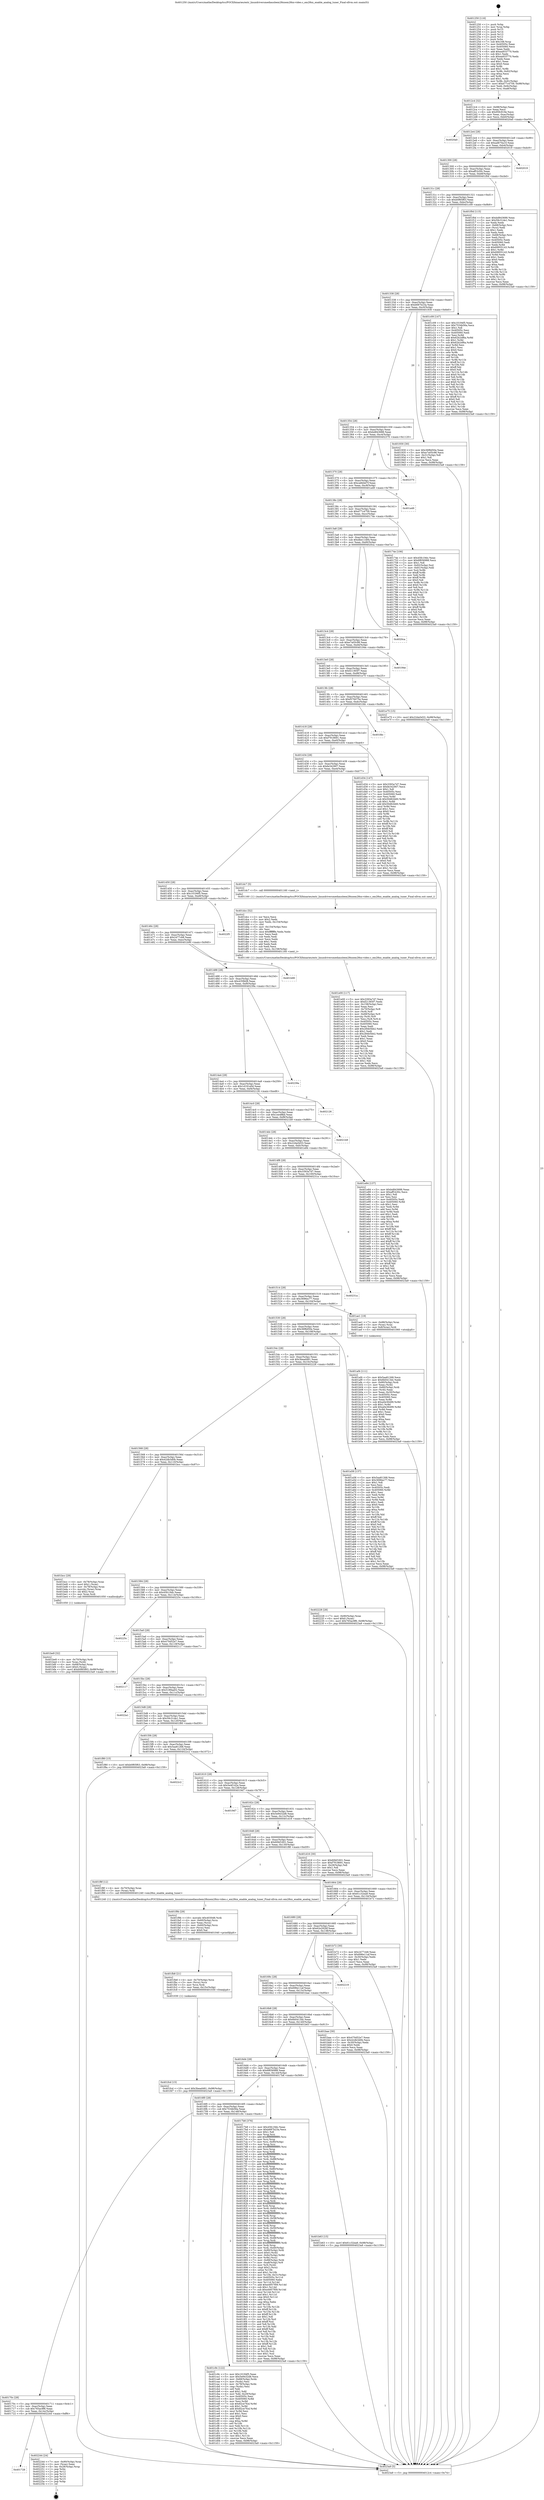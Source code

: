 digraph "0x401250" {
  label = "0x401250 (/mnt/c/Users/mathe/Desktop/tcc/POCII/binaries/extr_linuxdriversmediausbem28xxem28xx-video.c_em28xx_enable_analog_tuner_Final-ollvm.out::main(0))"
  labelloc = "t"
  node[shape=record]

  Entry [label="",width=0.3,height=0.3,shape=circle,fillcolor=black,style=filled]
  "0x4012c4" [label="{
     0x4012c4 [32]\l
     | [instrs]\l
     &nbsp;&nbsp;0x4012c4 \<+6\>: mov -0x98(%rbp),%eax\l
     &nbsp;&nbsp;0x4012ca \<+2\>: mov %eax,%ecx\l
     &nbsp;&nbsp;0x4012cc \<+6\>: sub $0x95fc919e,%ecx\l
     &nbsp;&nbsp;0x4012d2 \<+6\>: mov %eax,-0xac(%rbp)\l
     &nbsp;&nbsp;0x4012d8 \<+6\>: mov %ecx,-0xb0(%rbp)\l
     &nbsp;&nbsp;0x4012de \<+6\>: je 00000000004020a0 \<main+0xe50\>\l
  }"]
  "0x4020a0" [label="{
     0x4020a0\l
  }", style=dashed]
  "0x4012e4" [label="{
     0x4012e4 [28]\l
     | [instrs]\l
     &nbsp;&nbsp;0x4012e4 \<+5\>: jmp 00000000004012e9 \<main+0x99\>\l
     &nbsp;&nbsp;0x4012e9 \<+6\>: mov -0xac(%rbp),%eax\l
     &nbsp;&nbsp;0x4012ef \<+5\>: sub $0xad670a10,%eax\l
     &nbsp;&nbsp;0x4012f4 \<+6\>: mov %eax,-0xb4(%rbp)\l
     &nbsp;&nbsp;0x4012fa \<+6\>: je 0000000000402019 \<main+0xdc9\>\l
  }"]
  Exit [label="",width=0.3,height=0.3,shape=circle,fillcolor=black,style=filled,peripheries=2]
  "0x402019" [label="{
     0x402019\l
  }", style=dashed]
  "0x401300" [label="{
     0x401300 [28]\l
     | [instrs]\l
     &nbsp;&nbsp;0x401300 \<+5\>: jmp 0000000000401305 \<main+0xb5\>\l
     &nbsp;&nbsp;0x401305 \<+6\>: mov -0xac(%rbp),%eax\l
     &nbsp;&nbsp;0x40130b \<+5\>: sub $0xaff1b30c,%eax\l
     &nbsp;&nbsp;0x401310 \<+6\>: mov %eax,-0xb8(%rbp)\l
     &nbsp;&nbsp;0x401316 \<+6\>: je 0000000000401f0d \<main+0xcbd\>\l
  }"]
  "0x401728" [label="{
     0x401728\l
  }", style=dashed]
  "0x401f0d" [label="{
     0x401f0d [115]\l
     | [instrs]\l
     &nbsp;&nbsp;0x401f0d \<+5\>: mov $0xbd843688,%eax\l
     &nbsp;&nbsp;0x401f12 \<+5\>: mov $0x59c31de1,%ecx\l
     &nbsp;&nbsp;0x401f17 \<+2\>: xor %edx,%edx\l
     &nbsp;&nbsp;0x401f19 \<+4\>: mov -0x68(%rbp),%rsi\l
     &nbsp;&nbsp;0x401f1d \<+2\>: mov (%rsi),%edi\l
     &nbsp;&nbsp;0x401f1f \<+3\>: sub $0x1,%edx\l
     &nbsp;&nbsp;0x401f22 \<+2\>: sub %edx,%edi\l
     &nbsp;&nbsp;0x401f24 \<+4\>: mov -0x68(%rbp),%rsi\l
     &nbsp;&nbsp;0x401f28 \<+2\>: mov %edi,(%rsi)\l
     &nbsp;&nbsp;0x401f2a \<+7\>: mov 0x40505c,%edx\l
     &nbsp;&nbsp;0x401f31 \<+7\>: mov 0x405060,%edi\l
     &nbsp;&nbsp;0x401f38 \<+3\>: mov %edx,%r8d\l
     &nbsp;&nbsp;0x401f3b \<+7\>: sub $0x69955143,%r8d\l
     &nbsp;&nbsp;0x401f42 \<+4\>: sub $0x1,%r8d\l
     &nbsp;&nbsp;0x401f46 \<+7\>: add $0x69955143,%r8d\l
     &nbsp;&nbsp;0x401f4d \<+4\>: imul %r8d,%edx\l
     &nbsp;&nbsp;0x401f51 \<+3\>: and $0x1,%edx\l
     &nbsp;&nbsp;0x401f54 \<+3\>: cmp $0x0,%edx\l
     &nbsp;&nbsp;0x401f57 \<+4\>: sete %r9b\l
     &nbsp;&nbsp;0x401f5b \<+3\>: cmp $0xa,%edi\l
     &nbsp;&nbsp;0x401f5e \<+4\>: setl %r10b\l
     &nbsp;&nbsp;0x401f62 \<+3\>: mov %r9b,%r11b\l
     &nbsp;&nbsp;0x401f65 \<+3\>: and %r10b,%r11b\l
     &nbsp;&nbsp;0x401f68 \<+3\>: xor %r10b,%r9b\l
     &nbsp;&nbsp;0x401f6b \<+3\>: or %r9b,%r11b\l
     &nbsp;&nbsp;0x401f6e \<+4\>: test $0x1,%r11b\l
     &nbsp;&nbsp;0x401f72 \<+3\>: cmovne %ecx,%eax\l
     &nbsp;&nbsp;0x401f75 \<+6\>: mov %eax,-0x98(%rbp)\l
     &nbsp;&nbsp;0x401f7b \<+5\>: jmp 00000000004023a9 \<main+0x1159\>\l
  }"]
  "0x40131c" [label="{
     0x40131c [28]\l
     | [instrs]\l
     &nbsp;&nbsp;0x40131c \<+5\>: jmp 0000000000401321 \<main+0xd1\>\l
     &nbsp;&nbsp;0x401321 \<+6\>: mov -0xac(%rbp),%eax\l
     &nbsp;&nbsp;0x401327 \<+5\>: sub $0xb0f65f63,%eax\l
     &nbsp;&nbsp;0x40132c \<+6\>: mov %eax,-0xbc(%rbp)\l
     &nbsp;&nbsp;0x401332 \<+6\>: je 0000000000401c09 \<main+0x9b9\>\l
  }"]
  "0x402244" [label="{
     0x402244 [24]\l
     | [instrs]\l
     &nbsp;&nbsp;0x402244 \<+7\>: mov -0x90(%rbp),%rax\l
     &nbsp;&nbsp;0x40224b \<+2\>: mov (%rax),%eax\l
     &nbsp;&nbsp;0x40224d \<+4\>: lea -0x28(%rbp),%rsp\l
     &nbsp;&nbsp;0x402251 \<+1\>: pop %rbx\l
     &nbsp;&nbsp;0x402252 \<+2\>: pop %r12\l
     &nbsp;&nbsp;0x402254 \<+2\>: pop %r13\l
     &nbsp;&nbsp;0x402256 \<+2\>: pop %r14\l
     &nbsp;&nbsp;0x402258 \<+2\>: pop %r15\l
     &nbsp;&nbsp;0x40225a \<+1\>: pop %rbp\l
     &nbsp;&nbsp;0x40225b \<+1\>: ret\l
  }"]
  "0x401c09" [label="{
     0x401c09 [147]\l
     | [instrs]\l
     &nbsp;&nbsp;0x401c09 \<+5\>: mov $0x10194f5,%eax\l
     &nbsp;&nbsp;0x401c0e \<+5\>: mov $0x7534b56a,%ecx\l
     &nbsp;&nbsp;0x401c13 \<+2\>: mov $0x1,%dl\l
     &nbsp;&nbsp;0x401c15 \<+7\>: mov 0x40505c,%esi\l
     &nbsp;&nbsp;0x401c1c \<+7\>: mov 0x405060,%edi\l
     &nbsp;&nbsp;0x401c23 \<+3\>: mov %esi,%r8d\l
     &nbsp;&nbsp;0x401c26 \<+7\>: add $0x62b2df6a,%r8d\l
     &nbsp;&nbsp;0x401c2d \<+4\>: sub $0x1,%r8d\l
     &nbsp;&nbsp;0x401c31 \<+7\>: sub $0x62b2df6a,%r8d\l
     &nbsp;&nbsp;0x401c38 \<+4\>: imul %r8d,%esi\l
     &nbsp;&nbsp;0x401c3c \<+3\>: and $0x1,%esi\l
     &nbsp;&nbsp;0x401c3f \<+3\>: cmp $0x0,%esi\l
     &nbsp;&nbsp;0x401c42 \<+4\>: sete %r9b\l
     &nbsp;&nbsp;0x401c46 \<+3\>: cmp $0xa,%edi\l
     &nbsp;&nbsp;0x401c49 \<+4\>: setl %r10b\l
     &nbsp;&nbsp;0x401c4d \<+3\>: mov %r9b,%r11b\l
     &nbsp;&nbsp;0x401c50 \<+4\>: xor $0xff,%r11b\l
     &nbsp;&nbsp;0x401c54 \<+3\>: mov %r10b,%bl\l
     &nbsp;&nbsp;0x401c57 \<+3\>: xor $0xff,%bl\l
     &nbsp;&nbsp;0x401c5a \<+3\>: xor $0x0,%dl\l
     &nbsp;&nbsp;0x401c5d \<+3\>: mov %r11b,%r14b\l
     &nbsp;&nbsp;0x401c60 \<+4\>: and $0x0,%r14b\l
     &nbsp;&nbsp;0x401c64 \<+3\>: and %dl,%r9b\l
     &nbsp;&nbsp;0x401c67 \<+3\>: mov %bl,%r15b\l
     &nbsp;&nbsp;0x401c6a \<+4\>: and $0x0,%r15b\l
     &nbsp;&nbsp;0x401c6e \<+3\>: and %dl,%r10b\l
     &nbsp;&nbsp;0x401c71 \<+3\>: or %r9b,%r14b\l
     &nbsp;&nbsp;0x401c74 \<+3\>: or %r10b,%r15b\l
     &nbsp;&nbsp;0x401c77 \<+3\>: xor %r15b,%r14b\l
     &nbsp;&nbsp;0x401c7a \<+3\>: or %bl,%r11b\l
     &nbsp;&nbsp;0x401c7d \<+4\>: xor $0xff,%r11b\l
     &nbsp;&nbsp;0x401c81 \<+3\>: or $0x0,%dl\l
     &nbsp;&nbsp;0x401c84 \<+3\>: and %dl,%r11b\l
     &nbsp;&nbsp;0x401c87 \<+3\>: or %r11b,%r14b\l
     &nbsp;&nbsp;0x401c8a \<+4\>: test $0x1,%r14b\l
     &nbsp;&nbsp;0x401c8e \<+3\>: cmovne %ecx,%eax\l
     &nbsp;&nbsp;0x401c91 \<+6\>: mov %eax,-0x98(%rbp)\l
     &nbsp;&nbsp;0x401c97 \<+5\>: jmp 00000000004023a9 \<main+0x1159\>\l
  }"]
  "0x401338" [label="{
     0x401338 [28]\l
     | [instrs]\l
     &nbsp;&nbsp;0x401338 \<+5\>: jmp 000000000040133d \<main+0xed\>\l
     &nbsp;&nbsp;0x40133d \<+6\>: mov -0xac(%rbp),%eax\l
     &nbsp;&nbsp;0x401343 \<+5\>: sub $0xb687b23a,%eax\l
     &nbsp;&nbsp;0x401348 \<+6\>: mov %eax,-0xc0(%rbp)\l
     &nbsp;&nbsp;0x40134e \<+6\>: je 0000000000401930 \<main+0x6e0\>\l
  }"]
  "0x401fcd" [label="{
     0x401fcd [15]\l
     | [instrs]\l
     &nbsp;&nbsp;0x401fcd \<+10\>: movl $0x3bead481,-0x98(%rbp)\l
     &nbsp;&nbsp;0x401fd7 \<+5\>: jmp 00000000004023a9 \<main+0x1159\>\l
  }"]
  "0x401930" [label="{
     0x401930 [30]\l
     | [instrs]\l
     &nbsp;&nbsp;0x401930 \<+5\>: mov $0x36f8d50e,%eax\l
     &nbsp;&nbsp;0x401935 \<+5\>: mov $0xe7a05c98,%ecx\l
     &nbsp;&nbsp;0x40193a \<+3\>: mov -0x31(%rbp),%dl\l
     &nbsp;&nbsp;0x40193d \<+3\>: test $0x1,%dl\l
     &nbsp;&nbsp;0x401940 \<+3\>: cmovne %ecx,%eax\l
     &nbsp;&nbsp;0x401943 \<+6\>: mov %eax,-0x98(%rbp)\l
     &nbsp;&nbsp;0x401949 \<+5\>: jmp 00000000004023a9 \<main+0x1159\>\l
  }"]
  "0x401354" [label="{
     0x401354 [28]\l
     | [instrs]\l
     &nbsp;&nbsp;0x401354 \<+5\>: jmp 0000000000401359 \<main+0x109\>\l
     &nbsp;&nbsp;0x401359 \<+6\>: mov -0xac(%rbp),%eax\l
     &nbsp;&nbsp;0x40135f \<+5\>: sub $0xbd843688,%eax\l
     &nbsp;&nbsp;0x401364 \<+6\>: mov %eax,-0xc4(%rbp)\l
     &nbsp;&nbsp;0x40136a \<+6\>: je 0000000000402370 \<main+0x1120\>\l
  }"]
  "0x401fb8" [label="{
     0x401fb8 [21]\l
     | [instrs]\l
     &nbsp;&nbsp;0x401fb8 \<+4\>: mov -0x70(%rbp),%rcx\l
     &nbsp;&nbsp;0x401fbc \<+3\>: mov (%rcx),%rcx\l
     &nbsp;&nbsp;0x401fbf \<+3\>: mov %rcx,%rdi\l
     &nbsp;&nbsp;0x401fc2 \<+6\>: mov %eax,-0x15c(%rbp)\l
     &nbsp;&nbsp;0x401fc8 \<+5\>: call 0000000000401030 \<free@plt\>\l
     | [calls]\l
     &nbsp;&nbsp;0x401030 \{1\} (unknown)\l
  }"]
  "0x402370" [label="{
     0x402370\l
  }", style=dashed]
  "0x401370" [label="{
     0x401370 [28]\l
     | [instrs]\l
     &nbsp;&nbsp;0x401370 \<+5\>: jmp 0000000000401375 \<main+0x125\>\l
     &nbsp;&nbsp;0x401375 \<+6\>: mov -0xac(%rbp),%eax\l
     &nbsp;&nbsp;0x40137b \<+5\>: sub $0xca8d4d7f,%eax\l
     &nbsp;&nbsp;0x401380 \<+6\>: mov %eax,-0xc8(%rbp)\l
     &nbsp;&nbsp;0x401386 \<+6\>: je 0000000000401a49 \<main+0x7f9\>\l
  }"]
  "0x401f9b" [label="{
     0x401f9b [29]\l
     | [instrs]\l
     &nbsp;&nbsp;0x401f9b \<+10\>: movabs $0x4030d6,%rdi\l
     &nbsp;&nbsp;0x401fa5 \<+4\>: mov -0x60(%rbp),%rcx\l
     &nbsp;&nbsp;0x401fa9 \<+2\>: mov %eax,(%rcx)\l
     &nbsp;&nbsp;0x401fab \<+4\>: mov -0x60(%rbp),%rcx\l
     &nbsp;&nbsp;0x401faf \<+2\>: mov (%rcx),%esi\l
     &nbsp;&nbsp;0x401fb1 \<+2\>: mov $0x0,%al\l
     &nbsp;&nbsp;0x401fb3 \<+5\>: call 0000000000401040 \<printf@plt\>\l
     | [calls]\l
     &nbsp;&nbsp;0x401040 \{1\} (unknown)\l
  }"]
  "0x401a49" [label="{
     0x401a49\l
  }", style=dashed]
  "0x40138c" [label="{
     0x40138c [28]\l
     | [instrs]\l
     &nbsp;&nbsp;0x40138c \<+5\>: jmp 0000000000401391 \<main+0x141\>\l
     &nbsp;&nbsp;0x401391 \<+6\>: mov -0xac(%rbp),%eax\l
     &nbsp;&nbsp;0x401397 \<+5\>: sub $0xd77c4759,%eax\l
     &nbsp;&nbsp;0x40139c \<+6\>: mov %eax,-0xcc(%rbp)\l
     &nbsp;&nbsp;0x4013a2 \<+6\>: je 000000000040174e \<main+0x4fe\>\l
  }"]
  "0x401e00" [label="{
     0x401e00 [117]\l
     | [instrs]\l
     &nbsp;&nbsp;0x401e00 \<+5\>: mov $0x3393a7d7,%ecx\l
     &nbsp;&nbsp;0x401e05 \<+5\>: mov $0xf21365f7,%edx\l
     &nbsp;&nbsp;0x401e0a \<+6\>: mov -0x158(%rbp),%esi\l
     &nbsp;&nbsp;0x401e10 \<+3\>: imul %eax,%esi\l
     &nbsp;&nbsp;0x401e13 \<+4\>: mov -0x70(%rbp),%r8\l
     &nbsp;&nbsp;0x401e17 \<+3\>: mov (%r8),%r8\l
     &nbsp;&nbsp;0x401e1a \<+4\>: mov -0x68(%rbp),%r9\l
     &nbsp;&nbsp;0x401e1e \<+3\>: movslq (%r9),%r9\l
     &nbsp;&nbsp;0x401e21 \<+4\>: mov %esi,(%r8,%r9,4)\l
     &nbsp;&nbsp;0x401e25 \<+7\>: mov 0x40505c,%eax\l
     &nbsp;&nbsp;0x401e2c \<+7\>: mov 0x405060,%esi\l
     &nbsp;&nbsp;0x401e33 \<+2\>: mov %eax,%edi\l
     &nbsp;&nbsp;0x401e35 \<+6\>: add $0x284b5bb2,%edi\l
     &nbsp;&nbsp;0x401e3b \<+3\>: sub $0x1,%edi\l
     &nbsp;&nbsp;0x401e3e \<+6\>: sub $0x284b5bb2,%edi\l
     &nbsp;&nbsp;0x401e44 \<+3\>: imul %edi,%eax\l
     &nbsp;&nbsp;0x401e47 \<+3\>: and $0x1,%eax\l
     &nbsp;&nbsp;0x401e4a \<+3\>: cmp $0x0,%eax\l
     &nbsp;&nbsp;0x401e4d \<+4\>: sete %r10b\l
     &nbsp;&nbsp;0x401e51 \<+3\>: cmp $0xa,%esi\l
     &nbsp;&nbsp;0x401e54 \<+4\>: setl %r11b\l
     &nbsp;&nbsp;0x401e58 \<+3\>: mov %r10b,%bl\l
     &nbsp;&nbsp;0x401e5b \<+3\>: and %r11b,%bl\l
     &nbsp;&nbsp;0x401e5e \<+3\>: xor %r11b,%r10b\l
     &nbsp;&nbsp;0x401e61 \<+3\>: or %r10b,%bl\l
     &nbsp;&nbsp;0x401e64 \<+3\>: test $0x1,%bl\l
     &nbsp;&nbsp;0x401e67 \<+3\>: cmovne %edx,%ecx\l
     &nbsp;&nbsp;0x401e6a \<+6\>: mov %ecx,-0x98(%rbp)\l
     &nbsp;&nbsp;0x401e70 \<+5\>: jmp 00000000004023a9 \<main+0x1159\>\l
  }"]
  "0x40174e" [label="{
     0x40174e [106]\l
     | [instrs]\l
     &nbsp;&nbsp;0x40174e \<+5\>: mov $0x45fc19dc,%eax\l
     &nbsp;&nbsp;0x401753 \<+5\>: mov $0x6f656988,%ecx\l
     &nbsp;&nbsp;0x401758 \<+2\>: mov $0x1,%dl\l
     &nbsp;&nbsp;0x40175a \<+7\>: mov -0x92(%rbp),%sil\l
     &nbsp;&nbsp;0x401761 \<+7\>: mov -0x91(%rbp),%dil\l
     &nbsp;&nbsp;0x401768 \<+3\>: mov %sil,%r8b\l
     &nbsp;&nbsp;0x40176b \<+4\>: xor $0xff,%r8b\l
     &nbsp;&nbsp;0x40176f \<+3\>: mov %dil,%r9b\l
     &nbsp;&nbsp;0x401772 \<+4\>: xor $0xff,%r9b\l
     &nbsp;&nbsp;0x401776 \<+3\>: xor $0x0,%dl\l
     &nbsp;&nbsp;0x401779 \<+3\>: mov %r8b,%r10b\l
     &nbsp;&nbsp;0x40177c \<+4\>: and $0x0,%r10b\l
     &nbsp;&nbsp;0x401780 \<+3\>: and %dl,%sil\l
     &nbsp;&nbsp;0x401783 \<+3\>: mov %r9b,%r11b\l
     &nbsp;&nbsp;0x401786 \<+4\>: and $0x0,%r11b\l
     &nbsp;&nbsp;0x40178a \<+3\>: and %dl,%dil\l
     &nbsp;&nbsp;0x40178d \<+3\>: or %sil,%r10b\l
     &nbsp;&nbsp;0x401790 \<+3\>: or %dil,%r11b\l
     &nbsp;&nbsp;0x401793 \<+3\>: xor %r11b,%r10b\l
     &nbsp;&nbsp;0x401796 \<+3\>: or %r9b,%r8b\l
     &nbsp;&nbsp;0x401799 \<+4\>: xor $0xff,%r8b\l
     &nbsp;&nbsp;0x40179d \<+3\>: or $0x0,%dl\l
     &nbsp;&nbsp;0x4017a0 \<+3\>: and %dl,%r8b\l
     &nbsp;&nbsp;0x4017a3 \<+3\>: or %r8b,%r10b\l
     &nbsp;&nbsp;0x4017a6 \<+4\>: test $0x1,%r10b\l
     &nbsp;&nbsp;0x4017aa \<+3\>: cmovne %ecx,%eax\l
     &nbsp;&nbsp;0x4017ad \<+6\>: mov %eax,-0x98(%rbp)\l
     &nbsp;&nbsp;0x4017b3 \<+5\>: jmp 00000000004023a9 \<main+0x1159\>\l
  }"]
  "0x4013a8" [label="{
     0x4013a8 [28]\l
     | [instrs]\l
     &nbsp;&nbsp;0x4013a8 \<+5\>: jmp 00000000004013ad \<main+0x15d\>\l
     &nbsp;&nbsp;0x4013ad \<+6\>: mov -0xac(%rbp),%eax\l
     &nbsp;&nbsp;0x4013b3 \<+5\>: sub $0xdbe11494,%eax\l
     &nbsp;&nbsp;0x4013b8 \<+6\>: mov %eax,-0xd0(%rbp)\l
     &nbsp;&nbsp;0x4013be \<+6\>: je 00000000004020ca \<main+0xe7a\>\l
  }"]
  "0x4023a9" [label="{
     0x4023a9 [5]\l
     | [instrs]\l
     &nbsp;&nbsp;0x4023a9 \<+5\>: jmp 00000000004012c4 \<main+0x74\>\l
  }"]
  "0x401250" [label="{
     0x401250 [116]\l
     | [instrs]\l
     &nbsp;&nbsp;0x401250 \<+1\>: push %rbp\l
     &nbsp;&nbsp;0x401251 \<+3\>: mov %rsp,%rbp\l
     &nbsp;&nbsp;0x401254 \<+2\>: push %r15\l
     &nbsp;&nbsp;0x401256 \<+2\>: push %r14\l
     &nbsp;&nbsp;0x401258 \<+2\>: push %r13\l
     &nbsp;&nbsp;0x40125a \<+2\>: push %r12\l
     &nbsp;&nbsp;0x40125c \<+1\>: push %rbx\l
     &nbsp;&nbsp;0x40125d \<+7\>: sub $0x168,%rsp\l
     &nbsp;&nbsp;0x401264 \<+7\>: mov 0x40505c,%eax\l
     &nbsp;&nbsp;0x40126b \<+7\>: mov 0x405060,%ecx\l
     &nbsp;&nbsp;0x401272 \<+2\>: mov %eax,%edx\l
     &nbsp;&nbsp;0x401274 \<+6\>: add $0xea933770,%edx\l
     &nbsp;&nbsp;0x40127a \<+3\>: sub $0x1,%edx\l
     &nbsp;&nbsp;0x40127d \<+6\>: sub $0xea933770,%edx\l
     &nbsp;&nbsp;0x401283 \<+3\>: imul %edx,%eax\l
     &nbsp;&nbsp;0x401286 \<+3\>: and $0x1,%eax\l
     &nbsp;&nbsp;0x401289 \<+3\>: cmp $0x0,%eax\l
     &nbsp;&nbsp;0x40128c \<+4\>: sete %r8b\l
     &nbsp;&nbsp;0x401290 \<+4\>: and $0x1,%r8b\l
     &nbsp;&nbsp;0x401294 \<+7\>: mov %r8b,-0x92(%rbp)\l
     &nbsp;&nbsp;0x40129b \<+3\>: cmp $0xa,%ecx\l
     &nbsp;&nbsp;0x40129e \<+4\>: setl %r8b\l
     &nbsp;&nbsp;0x4012a2 \<+4\>: and $0x1,%r8b\l
     &nbsp;&nbsp;0x4012a6 \<+7\>: mov %r8b,-0x91(%rbp)\l
     &nbsp;&nbsp;0x4012ad \<+10\>: movl $0xd77c4759,-0x98(%rbp)\l
     &nbsp;&nbsp;0x4012b7 \<+6\>: mov %edi,-0x9c(%rbp)\l
     &nbsp;&nbsp;0x4012bd \<+7\>: mov %rsi,-0xa8(%rbp)\l
  }"]
  "0x401dcc" [label="{
     0x401dcc [52]\l
     | [instrs]\l
     &nbsp;&nbsp;0x401dcc \<+2\>: xor %ecx,%ecx\l
     &nbsp;&nbsp;0x401dce \<+5\>: mov $0x2,%edx\l
     &nbsp;&nbsp;0x401dd3 \<+6\>: mov %edx,-0x154(%rbp)\l
     &nbsp;&nbsp;0x401dd9 \<+1\>: cltd\l
     &nbsp;&nbsp;0x401dda \<+6\>: mov -0x154(%rbp),%esi\l
     &nbsp;&nbsp;0x401de0 \<+2\>: idiv %esi\l
     &nbsp;&nbsp;0x401de2 \<+6\>: imul $0xfffffffe,%edx,%edx\l
     &nbsp;&nbsp;0x401de8 \<+2\>: mov %ecx,%edi\l
     &nbsp;&nbsp;0x401dea \<+2\>: sub %edx,%edi\l
     &nbsp;&nbsp;0x401dec \<+2\>: mov %ecx,%edx\l
     &nbsp;&nbsp;0x401dee \<+3\>: sub $0x1,%edx\l
     &nbsp;&nbsp;0x401df1 \<+2\>: add %edx,%edi\l
     &nbsp;&nbsp;0x401df3 \<+2\>: sub %edi,%ecx\l
     &nbsp;&nbsp;0x401df5 \<+6\>: mov %ecx,-0x158(%rbp)\l
     &nbsp;&nbsp;0x401dfb \<+5\>: call 0000000000401160 \<next_i\>\l
     | [calls]\l
     &nbsp;&nbsp;0x401160 \{1\} (/mnt/c/Users/mathe/Desktop/tcc/POCII/binaries/extr_linuxdriversmediausbem28xxem28xx-video.c_em28xx_enable_analog_tuner_Final-ollvm.out::next_i)\l
  }"]
  "0x4020ca" [label="{
     0x4020ca\l
  }", style=dashed]
  "0x4013c4" [label="{
     0x4013c4 [28]\l
     | [instrs]\l
     &nbsp;&nbsp;0x4013c4 \<+5\>: jmp 00000000004013c9 \<main+0x179\>\l
     &nbsp;&nbsp;0x4013c9 \<+6\>: mov -0xac(%rbp),%eax\l
     &nbsp;&nbsp;0x4013cf \<+5\>: sub $0xe7a05c98,%eax\l
     &nbsp;&nbsp;0x4013d4 \<+6\>: mov %eax,-0xd4(%rbp)\l
     &nbsp;&nbsp;0x4013da \<+6\>: je 000000000040194e \<main+0x6fe\>\l
  }"]
  "0x40170c" [label="{
     0x40170c [28]\l
     | [instrs]\l
     &nbsp;&nbsp;0x40170c \<+5\>: jmp 0000000000401711 \<main+0x4c1\>\l
     &nbsp;&nbsp;0x401711 \<+6\>: mov -0xac(%rbp),%eax\l
     &nbsp;&nbsp;0x401717 \<+5\>: sub $0x765ac9f6,%eax\l
     &nbsp;&nbsp;0x40171c \<+6\>: mov %eax,-0x14c(%rbp)\l
     &nbsp;&nbsp;0x401722 \<+6\>: je 0000000000402244 \<main+0xff4\>\l
  }"]
  "0x40194e" [label="{
     0x40194e\l
  }", style=dashed]
  "0x4013e0" [label="{
     0x4013e0 [28]\l
     | [instrs]\l
     &nbsp;&nbsp;0x4013e0 \<+5\>: jmp 00000000004013e5 \<main+0x195\>\l
     &nbsp;&nbsp;0x4013e5 \<+6\>: mov -0xac(%rbp),%eax\l
     &nbsp;&nbsp;0x4013eb \<+5\>: sub $0xf21365f7,%eax\l
     &nbsp;&nbsp;0x4013f0 \<+6\>: mov %eax,-0xd8(%rbp)\l
     &nbsp;&nbsp;0x4013f6 \<+6\>: je 0000000000401e75 \<main+0xc25\>\l
  }"]
  "0x401c9c" [label="{
     0x401c9c [122]\l
     | [instrs]\l
     &nbsp;&nbsp;0x401c9c \<+5\>: mov $0x10194f5,%eax\l
     &nbsp;&nbsp;0x401ca1 \<+5\>: mov $0x5e9432d8,%ecx\l
     &nbsp;&nbsp;0x401ca6 \<+4\>: mov -0x68(%rbp),%rdx\l
     &nbsp;&nbsp;0x401caa \<+2\>: mov (%rdx),%esi\l
     &nbsp;&nbsp;0x401cac \<+4\>: mov -0x78(%rbp),%rdx\l
     &nbsp;&nbsp;0x401cb0 \<+2\>: cmp (%rdx),%esi\l
     &nbsp;&nbsp;0x401cb2 \<+4\>: setl %dil\l
     &nbsp;&nbsp;0x401cb6 \<+4\>: and $0x1,%dil\l
     &nbsp;&nbsp;0x401cba \<+4\>: mov %dil,-0x29(%rbp)\l
     &nbsp;&nbsp;0x401cbe \<+7\>: mov 0x40505c,%esi\l
     &nbsp;&nbsp;0x401cc5 \<+8\>: mov 0x405060,%r8d\l
     &nbsp;&nbsp;0x401ccd \<+3\>: mov %esi,%r9d\l
     &nbsp;&nbsp;0x401cd0 \<+7\>: sub $0x82ce7fcd,%r9d\l
     &nbsp;&nbsp;0x401cd7 \<+4\>: sub $0x1,%r9d\l
     &nbsp;&nbsp;0x401cdb \<+7\>: add $0x82ce7fcd,%r9d\l
     &nbsp;&nbsp;0x401ce2 \<+4\>: imul %r9d,%esi\l
     &nbsp;&nbsp;0x401ce6 \<+3\>: and $0x1,%esi\l
     &nbsp;&nbsp;0x401ce9 \<+3\>: cmp $0x0,%esi\l
     &nbsp;&nbsp;0x401cec \<+4\>: sete %dil\l
     &nbsp;&nbsp;0x401cf0 \<+4\>: cmp $0xa,%r8d\l
     &nbsp;&nbsp;0x401cf4 \<+4\>: setl %r10b\l
     &nbsp;&nbsp;0x401cf8 \<+3\>: mov %dil,%r11b\l
     &nbsp;&nbsp;0x401cfb \<+3\>: and %r10b,%r11b\l
     &nbsp;&nbsp;0x401cfe \<+3\>: xor %r10b,%dil\l
     &nbsp;&nbsp;0x401d01 \<+3\>: or %dil,%r11b\l
     &nbsp;&nbsp;0x401d04 \<+4\>: test $0x1,%r11b\l
     &nbsp;&nbsp;0x401d08 \<+3\>: cmovne %ecx,%eax\l
     &nbsp;&nbsp;0x401d0b \<+6\>: mov %eax,-0x98(%rbp)\l
     &nbsp;&nbsp;0x401d11 \<+5\>: jmp 00000000004023a9 \<main+0x1159\>\l
  }"]
  "0x401e75" [label="{
     0x401e75 [15]\l
     | [instrs]\l
     &nbsp;&nbsp;0x401e75 \<+10\>: movl $0x22da5d33,-0x98(%rbp)\l
     &nbsp;&nbsp;0x401e7f \<+5\>: jmp 00000000004023a9 \<main+0x1159\>\l
  }"]
  "0x4013fc" [label="{
     0x4013fc [28]\l
     | [instrs]\l
     &nbsp;&nbsp;0x4013fc \<+5\>: jmp 0000000000401401 \<main+0x1b1\>\l
     &nbsp;&nbsp;0x401401 \<+6\>: mov -0xac(%rbp),%eax\l
     &nbsp;&nbsp;0x401407 \<+5\>: sub $0xf576075e,%eax\l
     &nbsp;&nbsp;0x40140c \<+6\>: mov %eax,-0xdc(%rbp)\l
     &nbsp;&nbsp;0x401412 \<+6\>: je 0000000000401fdc \<main+0xd8c\>\l
  }"]
  "0x401be9" [label="{
     0x401be9 [32]\l
     | [instrs]\l
     &nbsp;&nbsp;0x401be9 \<+4\>: mov -0x70(%rbp),%rdi\l
     &nbsp;&nbsp;0x401bed \<+3\>: mov %rax,(%rdi)\l
     &nbsp;&nbsp;0x401bf0 \<+4\>: mov -0x68(%rbp),%rax\l
     &nbsp;&nbsp;0x401bf4 \<+6\>: movl $0x0,(%rax)\l
     &nbsp;&nbsp;0x401bfa \<+10\>: movl $0xb0f65f63,-0x98(%rbp)\l
     &nbsp;&nbsp;0x401c04 \<+5\>: jmp 00000000004023a9 \<main+0x1159\>\l
  }"]
  "0x401fdc" [label="{
     0x401fdc\l
  }", style=dashed]
  "0x401418" [label="{
     0x401418 [28]\l
     | [instrs]\l
     &nbsp;&nbsp;0x401418 \<+5\>: jmp 000000000040141d \<main+0x1cd\>\l
     &nbsp;&nbsp;0x40141d \<+6\>: mov -0xac(%rbp),%eax\l
     &nbsp;&nbsp;0x401423 \<+5\>: sub $0xf7918691,%eax\l
     &nbsp;&nbsp;0x401428 \<+6\>: mov %eax,-0xe0(%rbp)\l
     &nbsp;&nbsp;0x40142e \<+6\>: je 0000000000401d34 \<main+0xae4\>\l
  }"]
  "0x401af4" [label="{
     0x401af4 [111]\l
     | [instrs]\l
     &nbsp;&nbsp;0x401af4 \<+5\>: mov $0x5aa81268,%ecx\l
     &nbsp;&nbsp;0x401af9 \<+5\>: mov $0x6b0413dc,%edx\l
     &nbsp;&nbsp;0x401afe \<+4\>: mov -0x80(%rbp),%rdi\l
     &nbsp;&nbsp;0x401b02 \<+2\>: mov %eax,(%rdi)\l
     &nbsp;&nbsp;0x401b04 \<+4\>: mov -0x80(%rbp),%rdi\l
     &nbsp;&nbsp;0x401b08 \<+2\>: mov (%rdi),%eax\l
     &nbsp;&nbsp;0x401b0a \<+3\>: mov %eax,-0x30(%rbp)\l
     &nbsp;&nbsp;0x401b0d \<+7\>: mov 0x40505c,%eax\l
     &nbsp;&nbsp;0x401b14 \<+7\>: mov 0x405060,%esi\l
     &nbsp;&nbsp;0x401b1b \<+3\>: mov %eax,%r8d\l
     &nbsp;&nbsp;0x401b1e \<+7\>: sub $0xa0e36499,%r8d\l
     &nbsp;&nbsp;0x401b25 \<+4\>: sub $0x1,%r8d\l
     &nbsp;&nbsp;0x401b29 \<+7\>: add $0xa0e36499,%r8d\l
     &nbsp;&nbsp;0x401b30 \<+4\>: imul %r8d,%eax\l
     &nbsp;&nbsp;0x401b34 \<+3\>: and $0x1,%eax\l
     &nbsp;&nbsp;0x401b37 \<+3\>: cmp $0x0,%eax\l
     &nbsp;&nbsp;0x401b3a \<+4\>: sete %r9b\l
     &nbsp;&nbsp;0x401b3e \<+3\>: cmp $0xa,%esi\l
     &nbsp;&nbsp;0x401b41 \<+4\>: setl %r10b\l
     &nbsp;&nbsp;0x401b45 \<+3\>: mov %r9b,%r11b\l
     &nbsp;&nbsp;0x401b48 \<+3\>: and %r10b,%r11b\l
     &nbsp;&nbsp;0x401b4b \<+3\>: xor %r10b,%r9b\l
     &nbsp;&nbsp;0x401b4e \<+3\>: or %r9b,%r11b\l
     &nbsp;&nbsp;0x401b51 \<+4\>: test $0x1,%r11b\l
     &nbsp;&nbsp;0x401b55 \<+3\>: cmovne %edx,%ecx\l
     &nbsp;&nbsp;0x401b58 \<+6\>: mov %ecx,-0x98(%rbp)\l
     &nbsp;&nbsp;0x401b5e \<+5\>: jmp 00000000004023a9 \<main+0x1159\>\l
  }"]
  "0x401d34" [label="{
     0x401d34 [147]\l
     | [instrs]\l
     &nbsp;&nbsp;0x401d34 \<+5\>: mov $0x3393a7d7,%eax\l
     &nbsp;&nbsp;0x401d39 \<+5\>: mov $0xfe342907,%ecx\l
     &nbsp;&nbsp;0x401d3e \<+2\>: mov $0x1,%dl\l
     &nbsp;&nbsp;0x401d40 \<+7\>: mov 0x40505c,%esi\l
     &nbsp;&nbsp;0x401d47 \<+7\>: mov 0x405060,%edi\l
     &nbsp;&nbsp;0x401d4e \<+3\>: mov %esi,%r8d\l
     &nbsp;&nbsp;0x401d51 \<+7\>: sub $0x50d62b60,%r8d\l
     &nbsp;&nbsp;0x401d58 \<+4\>: sub $0x1,%r8d\l
     &nbsp;&nbsp;0x401d5c \<+7\>: add $0x50d62b60,%r8d\l
     &nbsp;&nbsp;0x401d63 \<+4\>: imul %r8d,%esi\l
     &nbsp;&nbsp;0x401d67 \<+3\>: and $0x1,%esi\l
     &nbsp;&nbsp;0x401d6a \<+3\>: cmp $0x0,%esi\l
     &nbsp;&nbsp;0x401d6d \<+4\>: sete %r9b\l
     &nbsp;&nbsp;0x401d71 \<+3\>: cmp $0xa,%edi\l
     &nbsp;&nbsp;0x401d74 \<+4\>: setl %r10b\l
     &nbsp;&nbsp;0x401d78 \<+3\>: mov %r9b,%r11b\l
     &nbsp;&nbsp;0x401d7b \<+4\>: xor $0xff,%r11b\l
     &nbsp;&nbsp;0x401d7f \<+3\>: mov %r10b,%bl\l
     &nbsp;&nbsp;0x401d82 \<+3\>: xor $0xff,%bl\l
     &nbsp;&nbsp;0x401d85 \<+3\>: xor $0x0,%dl\l
     &nbsp;&nbsp;0x401d88 \<+3\>: mov %r11b,%r14b\l
     &nbsp;&nbsp;0x401d8b \<+4\>: and $0x0,%r14b\l
     &nbsp;&nbsp;0x401d8f \<+3\>: and %dl,%r9b\l
     &nbsp;&nbsp;0x401d92 \<+3\>: mov %bl,%r15b\l
     &nbsp;&nbsp;0x401d95 \<+4\>: and $0x0,%r15b\l
     &nbsp;&nbsp;0x401d99 \<+3\>: and %dl,%r10b\l
     &nbsp;&nbsp;0x401d9c \<+3\>: or %r9b,%r14b\l
     &nbsp;&nbsp;0x401d9f \<+3\>: or %r10b,%r15b\l
     &nbsp;&nbsp;0x401da2 \<+3\>: xor %r15b,%r14b\l
     &nbsp;&nbsp;0x401da5 \<+3\>: or %bl,%r11b\l
     &nbsp;&nbsp;0x401da8 \<+4\>: xor $0xff,%r11b\l
     &nbsp;&nbsp;0x401dac \<+3\>: or $0x0,%dl\l
     &nbsp;&nbsp;0x401daf \<+3\>: and %dl,%r11b\l
     &nbsp;&nbsp;0x401db2 \<+3\>: or %r11b,%r14b\l
     &nbsp;&nbsp;0x401db5 \<+4\>: test $0x1,%r14b\l
     &nbsp;&nbsp;0x401db9 \<+3\>: cmovne %ecx,%eax\l
     &nbsp;&nbsp;0x401dbc \<+6\>: mov %eax,-0x98(%rbp)\l
     &nbsp;&nbsp;0x401dc2 \<+5\>: jmp 00000000004023a9 \<main+0x1159\>\l
  }"]
  "0x401434" [label="{
     0x401434 [28]\l
     | [instrs]\l
     &nbsp;&nbsp;0x401434 \<+5\>: jmp 0000000000401439 \<main+0x1e9\>\l
     &nbsp;&nbsp;0x401439 \<+6\>: mov -0xac(%rbp),%eax\l
     &nbsp;&nbsp;0x40143f \<+5\>: sub $0xfe342907,%eax\l
     &nbsp;&nbsp;0x401444 \<+6\>: mov %eax,-0xe4(%rbp)\l
     &nbsp;&nbsp;0x40144a \<+6\>: je 0000000000401dc7 \<main+0xb77\>\l
  }"]
  "0x4016f0" [label="{
     0x4016f0 [28]\l
     | [instrs]\l
     &nbsp;&nbsp;0x4016f0 \<+5\>: jmp 00000000004016f5 \<main+0x4a5\>\l
     &nbsp;&nbsp;0x4016f5 \<+6\>: mov -0xac(%rbp),%eax\l
     &nbsp;&nbsp;0x4016fb \<+5\>: sub $0x7534b56a,%eax\l
     &nbsp;&nbsp;0x401700 \<+6\>: mov %eax,-0x148(%rbp)\l
     &nbsp;&nbsp;0x401706 \<+6\>: je 0000000000401c9c \<main+0xa4c\>\l
  }"]
  "0x401dc7" [label="{
     0x401dc7 [5]\l
     | [instrs]\l
     &nbsp;&nbsp;0x401dc7 \<+5\>: call 0000000000401160 \<next_i\>\l
     | [calls]\l
     &nbsp;&nbsp;0x401160 \{1\} (/mnt/c/Users/mathe/Desktop/tcc/POCII/binaries/extr_linuxdriversmediausbem28xxem28xx-video.c_em28xx_enable_analog_tuner_Final-ollvm.out::next_i)\l
  }"]
  "0x401450" [label="{
     0x401450 [28]\l
     | [instrs]\l
     &nbsp;&nbsp;0x401450 \<+5\>: jmp 0000000000401455 \<main+0x205\>\l
     &nbsp;&nbsp;0x401455 \<+6\>: mov -0xac(%rbp),%eax\l
     &nbsp;&nbsp;0x40145b \<+5\>: sub $0x10194f5,%eax\l
     &nbsp;&nbsp;0x401460 \<+6\>: mov %eax,-0xe8(%rbp)\l
     &nbsp;&nbsp;0x401466 \<+6\>: je 00000000004022f5 \<main+0x10a5\>\l
  }"]
  "0x4017b8" [label="{
     0x4017b8 [376]\l
     | [instrs]\l
     &nbsp;&nbsp;0x4017b8 \<+5\>: mov $0x45fc19dc,%eax\l
     &nbsp;&nbsp;0x4017bd \<+5\>: mov $0xb687b23a,%ecx\l
     &nbsp;&nbsp;0x4017c2 \<+2\>: mov $0x1,%dl\l
     &nbsp;&nbsp;0x4017c4 \<+3\>: mov %rsp,%rsi\l
     &nbsp;&nbsp;0x4017c7 \<+4\>: add $0xfffffffffffffff0,%rsi\l
     &nbsp;&nbsp;0x4017cb \<+3\>: mov %rsi,%rsp\l
     &nbsp;&nbsp;0x4017ce \<+7\>: mov %rsi,-0x90(%rbp)\l
     &nbsp;&nbsp;0x4017d5 \<+3\>: mov %rsp,%rsi\l
     &nbsp;&nbsp;0x4017d8 \<+4\>: add $0xfffffffffffffff0,%rsi\l
     &nbsp;&nbsp;0x4017dc \<+3\>: mov %rsi,%rsp\l
     &nbsp;&nbsp;0x4017df \<+3\>: mov %rsp,%rdi\l
     &nbsp;&nbsp;0x4017e2 \<+4\>: add $0xfffffffffffffff0,%rdi\l
     &nbsp;&nbsp;0x4017e6 \<+3\>: mov %rdi,%rsp\l
     &nbsp;&nbsp;0x4017e9 \<+7\>: mov %rdi,-0x88(%rbp)\l
     &nbsp;&nbsp;0x4017f0 \<+3\>: mov %rsp,%rdi\l
     &nbsp;&nbsp;0x4017f3 \<+4\>: add $0xfffffffffffffff0,%rdi\l
     &nbsp;&nbsp;0x4017f7 \<+3\>: mov %rdi,%rsp\l
     &nbsp;&nbsp;0x4017fa \<+4\>: mov %rdi,-0x80(%rbp)\l
     &nbsp;&nbsp;0x4017fe \<+3\>: mov %rsp,%rdi\l
     &nbsp;&nbsp;0x401801 \<+4\>: add $0xfffffffffffffff0,%rdi\l
     &nbsp;&nbsp;0x401805 \<+3\>: mov %rdi,%rsp\l
     &nbsp;&nbsp;0x401808 \<+4\>: mov %rdi,-0x78(%rbp)\l
     &nbsp;&nbsp;0x40180c \<+3\>: mov %rsp,%rdi\l
     &nbsp;&nbsp;0x40180f \<+4\>: add $0xfffffffffffffff0,%rdi\l
     &nbsp;&nbsp;0x401813 \<+3\>: mov %rdi,%rsp\l
     &nbsp;&nbsp;0x401816 \<+4\>: mov %rdi,-0x70(%rbp)\l
     &nbsp;&nbsp;0x40181a \<+3\>: mov %rsp,%rdi\l
     &nbsp;&nbsp;0x40181d \<+4\>: add $0xfffffffffffffff0,%rdi\l
     &nbsp;&nbsp;0x401821 \<+3\>: mov %rdi,%rsp\l
     &nbsp;&nbsp;0x401824 \<+4\>: mov %rdi,-0x68(%rbp)\l
     &nbsp;&nbsp;0x401828 \<+3\>: mov %rsp,%rdi\l
     &nbsp;&nbsp;0x40182b \<+4\>: add $0xfffffffffffffff0,%rdi\l
     &nbsp;&nbsp;0x40182f \<+3\>: mov %rdi,%rsp\l
     &nbsp;&nbsp;0x401832 \<+4\>: mov %rdi,-0x60(%rbp)\l
     &nbsp;&nbsp;0x401836 \<+3\>: mov %rsp,%rdi\l
     &nbsp;&nbsp;0x401839 \<+4\>: add $0xfffffffffffffff0,%rdi\l
     &nbsp;&nbsp;0x40183d \<+3\>: mov %rdi,%rsp\l
     &nbsp;&nbsp;0x401840 \<+4\>: mov %rdi,-0x58(%rbp)\l
     &nbsp;&nbsp;0x401844 \<+3\>: mov %rsp,%rdi\l
     &nbsp;&nbsp;0x401847 \<+4\>: add $0xfffffffffffffff0,%rdi\l
     &nbsp;&nbsp;0x40184b \<+3\>: mov %rdi,%rsp\l
     &nbsp;&nbsp;0x40184e \<+4\>: mov %rdi,-0x50(%rbp)\l
     &nbsp;&nbsp;0x401852 \<+3\>: mov %rsp,%rdi\l
     &nbsp;&nbsp;0x401855 \<+4\>: add $0xfffffffffffffff0,%rdi\l
     &nbsp;&nbsp;0x401859 \<+3\>: mov %rdi,%rsp\l
     &nbsp;&nbsp;0x40185c \<+4\>: mov %rdi,-0x48(%rbp)\l
     &nbsp;&nbsp;0x401860 \<+3\>: mov %rsp,%rdi\l
     &nbsp;&nbsp;0x401863 \<+4\>: add $0xfffffffffffffff0,%rdi\l
     &nbsp;&nbsp;0x401867 \<+3\>: mov %rdi,%rsp\l
     &nbsp;&nbsp;0x40186a \<+4\>: mov %rdi,-0x40(%rbp)\l
     &nbsp;&nbsp;0x40186e \<+7\>: mov -0x90(%rbp),%rdi\l
     &nbsp;&nbsp;0x401875 \<+6\>: movl $0x0,(%rdi)\l
     &nbsp;&nbsp;0x40187b \<+7\>: mov -0x9c(%rbp),%r8d\l
     &nbsp;&nbsp;0x401882 \<+3\>: mov %r8d,(%rsi)\l
     &nbsp;&nbsp;0x401885 \<+7\>: mov -0x88(%rbp),%rdi\l
     &nbsp;&nbsp;0x40188c \<+7\>: mov -0xa8(%rbp),%r9\l
     &nbsp;&nbsp;0x401893 \<+3\>: mov %r9,(%rdi)\l
     &nbsp;&nbsp;0x401896 \<+3\>: cmpl $0x2,(%rsi)\l
     &nbsp;&nbsp;0x401899 \<+4\>: setne %r10b\l
     &nbsp;&nbsp;0x40189d \<+4\>: and $0x1,%r10b\l
     &nbsp;&nbsp;0x4018a1 \<+4\>: mov %r10b,-0x31(%rbp)\l
     &nbsp;&nbsp;0x4018a5 \<+8\>: mov 0x40505c,%r11d\l
     &nbsp;&nbsp;0x4018ad \<+7\>: mov 0x405060,%ebx\l
     &nbsp;&nbsp;0x4018b4 \<+3\>: mov %r11d,%r14d\l
     &nbsp;&nbsp;0x4018b7 \<+7\>: add $0xe4957f09,%r14d\l
     &nbsp;&nbsp;0x4018be \<+4\>: sub $0x1,%r14d\l
     &nbsp;&nbsp;0x4018c2 \<+7\>: sub $0xe4957f09,%r14d\l
     &nbsp;&nbsp;0x4018c9 \<+4\>: imul %r14d,%r11d\l
     &nbsp;&nbsp;0x4018cd \<+4\>: and $0x1,%r11d\l
     &nbsp;&nbsp;0x4018d1 \<+4\>: cmp $0x0,%r11d\l
     &nbsp;&nbsp;0x4018d5 \<+4\>: sete %r10b\l
     &nbsp;&nbsp;0x4018d9 \<+3\>: cmp $0xa,%ebx\l
     &nbsp;&nbsp;0x4018dc \<+4\>: setl %r15b\l
     &nbsp;&nbsp;0x4018e0 \<+3\>: mov %r10b,%r12b\l
     &nbsp;&nbsp;0x4018e3 \<+4\>: xor $0xff,%r12b\l
     &nbsp;&nbsp;0x4018e7 \<+3\>: mov %r15b,%r13b\l
     &nbsp;&nbsp;0x4018ea \<+4\>: xor $0xff,%r13b\l
     &nbsp;&nbsp;0x4018ee \<+3\>: xor $0x1,%dl\l
     &nbsp;&nbsp;0x4018f1 \<+3\>: mov %r12b,%sil\l
     &nbsp;&nbsp;0x4018f4 \<+4\>: and $0xff,%sil\l
     &nbsp;&nbsp;0x4018f8 \<+3\>: and %dl,%r10b\l
     &nbsp;&nbsp;0x4018fb \<+3\>: mov %r13b,%dil\l
     &nbsp;&nbsp;0x4018fe \<+4\>: and $0xff,%dil\l
     &nbsp;&nbsp;0x401902 \<+3\>: and %dl,%r15b\l
     &nbsp;&nbsp;0x401905 \<+3\>: or %r10b,%sil\l
     &nbsp;&nbsp;0x401908 \<+3\>: or %r15b,%dil\l
     &nbsp;&nbsp;0x40190b \<+3\>: xor %dil,%sil\l
     &nbsp;&nbsp;0x40190e \<+3\>: or %r13b,%r12b\l
     &nbsp;&nbsp;0x401911 \<+4\>: xor $0xff,%r12b\l
     &nbsp;&nbsp;0x401915 \<+3\>: or $0x1,%dl\l
     &nbsp;&nbsp;0x401918 \<+3\>: and %dl,%r12b\l
     &nbsp;&nbsp;0x40191b \<+3\>: or %r12b,%sil\l
     &nbsp;&nbsp;0x40191e \<+4\>: test $0x1,%sil\l
     &nbsp;&nbsp;0x401922 \<+3\>: cmovne %ecx,%eax\l
     &nbsp;&nbsp;0x401925 \<+6\>: mov %eax,-0x98(%rbp)\l
     &nbsp;&nbsp;0x40192b \<+5\>: jmp 00000000004023a9 \<main+0x1159\>\l
  }"]
  "0x4022f5" [label="{
     0x4022f5\l
  }", style=dashed]
  "0x40146c" [label="{
     0x40146c [28]\l
     | [instrs]\l
     &nbsp;&nbsp;0x40146c \<+5\>: jmp 0000000000401471 \<main+0x221\>\l
     &nbsp;&nbsp;0x401471 \<+6\>: mov -0xac(%rbp),%eax\l
     &nbsp;&nbsp;0x401477 \<+5\>: sub $0x2477cb8,%eax\l
     &nbsp;&nbsp;0x40147c \<+6\>: mov %eax,-0xec(%rbp)\l
     &nbsp;&nbsp;0x401482 \<+6\>: je 0000000000401b90 \<main+0x940\>\l
  }"]
  "0x4016d4" [label="{
     0x4016d4 [28]\l
     | [instrs]\l
     &nbsp;&nbsp;0x4016d4 \<+5\>: jmp 00000000004016d9 \<main+0x489\>\l
     &nbsp;&nbsp;0x4016d9 \<+6\>: mov -0xac(%rbp),%eax\l
     &nbsp;&nbsp;0x4016df \<+5\>: sub $0x6f656988,%eax\l
     &nbsp;&nbsp;0x4016e4 \<+6\>: mov %eax,-0x144(%rbp)\l
     &nbsp;&nbsp;0x4016ea \<+6\>: je 00000000004017b8 \<main+0x568\>\l
  }"]
  "0x401b90" [label="{
     0x401b90\l
  }", style=dashed]
  "0x401488" [label="{
     0x401488 [28]\l
     | [instrs]\l
     &nbsp;&nbsp;0x401488 \<+5\>: jmp 000000000040148d \<main+0x23d\>\l
     &nbsp;&nbsp;0x40148d \<+6\>: mov -0xac(%rbp),%eax\l
     &nbsp;&nbsp;0x401493 \<+5\>: sub $0x435fb08,%eax\l
     &nbsp;&nbsp;0x401498 \<+6\>: mov %eax,-0xf0(%rbp)\l
     &nbsp;&nbsp;0x40149e \<+6\>: je 000000000040239a \<main+0x114a\>\l
  }"]
  "0x401b63" [label="{
     0x401b63 [15]\l
     | [instrs]\l
     &nbsp;&nbsp;0x401b63 \<+10\>: movl $0x61c32ea9,-0x98(%rbp)\l
     &nbsp;&nbsp;0x401b6d \<+5\>: jmp 00000000004023a9 \<main+0x1159\>\l
  }"]
  "0x40239a" [label="{
     0x40239a\l
  }", style=dashed]
  "0x4014a4" [label="{
     0x4014a4 [28]\l
     | [instrs]\l
     &nbsp;&nbsp;0x4014a4 \<+5\>: jmp 00000000004014a9 \<main+0x259\>\l
     &nbsp;&nbsp;0x4014a9 \<+6\>: mov -0xac(%rbp),%eax\l
     &nbsp;&nbsp;0x4014af \<+5\>: sub $0x1d191e0d,%eax\l
     &nbsp;&nbsp;0x4014b4 \<+6\>: mov %eax,-0xf4(%rbp)\l
     &nbsp;&nbsp;0x4014ba \<+6\>: je 0000000000402126 \<main+0xed6\>\l
  }"]
  "0x4016b8" [label="{
     0x4016b8 [28]\l
     | [instrs]\l
     &nbsp;&nbsp;0x4016b8 \<+5\>: jmp 00000000004016bd \<main+0x46d\>\l
     &nbsp;&nbsp;0x4016bd \<+6\>: mov -0xac(%rbp),%eax\l
     &nbsp;&nbsp;0x4016c3 \<+5\>: sub $0x6b0413dc,%eax\l
     &nbsp;&nbsp;0x4016c8 \<+6\>: mov %eax,-0x140(%rbp)\l
     &nbsp;&nbsp;0x4016ce \<+6\>: je 0000000000401b63 \<main+0x913\>\l
  }"]
  "0x402126" [label="{
     0x402126\l
  }", style=dashed]
  "0x4014c0" [label="{
     0x4014c0 [28]\l
     | [instrs]\l
     &nbsp;&nbsp;0x4014c0 \<+5\>: jmp 00000000004014c5 \<main+0x275\>\l
     &nbsp;&nbsp;0x4014c5 \<+6\>: mov -0xac(%rbp),%eax\l
     &nbsp;&nbsp;0x4014cb \<+5\>: sub $0x1ee4ffeb,%eax\l
     &nbsp;&nbsp;0x4014d0 \<+6\>: mov %eax,-0xf8(%rbp)\l
     &nbsp;&nbsp;0x4014d6 \<+6\>: je 00000000004021b9 \<main+0xf69\>\l
  }"]
  "0x401bae" [label="{
     0x401bae [30]\l
     | [instrs]\l
     &nbsp;&nbsp;0x401bae \<+5\>: mov $0x470d52e7,%eax\l
     &nbsp;&nbsp;0x401bb3 \<+5\>: mov $0x42db3d0b,%ecx\l
     &nbsp;&nbsp;0x401bb8 \<+3\>: mov -0x30(%rbp),%edx\l
     &nbsp;&nbsp;0x401bbb \<+3\>: cmp $0x0,%edx\l
     &nbsp;&nbsp;0x401bbe \<+3\>: cmove %ecx,%eax\l
     &nbsp;&nbsp;0x401bc1 \<+6\>: mov %eax,-0x98(%rbp)\l
     &nbsp;&nbsp;0x401bc7 \<+5\>: jmp 00000000004023a9 \<main+0x1159\>\l
  }"]
  "0x4021b9" [label="{
     0x4021b9\l
  }", style=dashed]
  "0x4014dc" [label="{
     0x4014dc [28]\l
     | [instrs]\l
     &nbsp;&nbsp;0x4014dc \<+5\>: jmp 00000000004014e1 \<main+0x291\>\l
     &nbsp;&nbsp;0x4014e1 \<+6\>: mov -0xac(%rbp),%eax\l
     &nbsp;&nbsp;0x4014e7 \<+5\>: sub $0x22da5d33,%eax\l
     &nbsp;&nbsp;0x4014ec \<+6\>: mov %eax,-0xfc(%rbp)\l
     &nbsp;&nbsp;0x4014f2 \<+6\>: je 0000000000401e84 \<main+0xc34\>\l
  }"]
  "0x40169c" [label="{
     0x40169c [28]\l
     | [instrs]\l
     &nbsp;&nbsp;0x40169c \<+5\>: jmp 00000000004016a1 \<main+0x451\>\l
     &nbsp;&nbsp;0x4016a1 \<+6\>: mov -0xac(%rbp),%eax\l
     &nbsp;&nbsp;0x4016a7 \<+5\>: sub $0x696e11af,%eax\l
     &nbsp;&nbsp;0x4016ac \<+6\>: mov %eax,-0x13c(%rbp)\l
     &nbsp;&nbsp;0x4016b2 \<+6\>: je 0000000000401bae \<main+0x95e\>\l
  }"]
  "0x401e84" [label="{
     0x401e84 [137]\l
     | [instrs]\l
     &nbsp;&nbsp;0x401e84 \<+5\>: mov $0xbd843688,%eax\l
     &nbsp;&nbsp;0x401e89 \<+5\>: mov $0xaff1b30c,%ecx\l
     &nbsp;&nbsp;0x401e8e \<+2\>: mov $0x1,%dl\l
     &nbsp;&nbsp;0x401e90 \<+2\>: xor %esi,%esi\l
     &nbsp;&nbsp;0x401e92 \<+7\>: mov 0x40505c,%edi\l
     &nbsp;&nbsp;0x401e99 \<+8\>: mov 0x405060,%r8d\l
     &nbsp;&nbsp;0x401ea1 \<+3\>: sub $0x1,%esi\l
     &nbsp;&nbsp;0x401ea4 \<+3\>: mov %edi,%r9d\l
     &nbsp;&nbsp;0x401ea7 \<+3\>: add %esi,%r9d\l
     &nbsp;&nbsp;0x401eaa \<+4\>: imul %r9d,%edi\l
     &nbsp;&nbsp;0x401eae \<+3\>: and $0x1,%edi\l
     &nbsp;&nbsp;0x401eb1 \<+3\>: cmp $0x0,%edi\l
     &nbsp;&nbsp;0x401eb4 \<+4\>: sete %r10b\l
     &nbsp;&nbsp;0x401eb8 \<+4\>: cmp $0xa,%r8d\l
     &nbsp;&nbsp;0x401ebc \<+4\>: setl %r11b\l
     &nbsp;&nbsp;0x401ec0 \<+3\>: mov %r10b,%bl\l
     &nbsp;&nbsp;0x401ec3 \<+3\>: xor $0xff,%bl\l
     &nbsp;&nbsp;0x401ec6 \<+3\>: mov %r11b,%r14b\l
     &nbsp;&nbsp;0x401ec9 \<+4\>: xor $0xff,%r14b\l
     &nbsp;&nbsp;0x401ecd \<+3\>: xor $0x1,%dl\l
     &nbsp;&nbsp;0x401ed0 \<+3\>: mov %bl,%r15b\l
     &nbsp;&nbsp;0x401ed3 \<+4\>: and $0xff,%r15b\l
     &nbsp;&nbsp;0x401ed7 \<+3\>: and %dl,%r10b\l
     &nbsp;&nbsp;0x401eda \<+3\>: mov %r14b,%r12b\l
     &nbsp;&nbsp;0x401edd \<+4\>: and $0xff,%r12b\l
     &nbsp;&nbsp;0x401ee1 \<+3\>: and %dl,%r11b\l
     &nbsp;&nbsp;0x401ee4 \<+3\>: or %r10b,%r15b\l
     &nbsp;&nbsp;0x401ee7 \<+3\>: or %r11b,%r12b\l
     &nbsp;&nbsp;0x401eea \<+3\>: xor %r12b,%r15b\l
     &nbsp;&nbsp;0x401eed \<+3\>: or %r14b,%bl\l
     &nbsp;&nbsp;0x401ef0 \<+3\>: xor $0xff,%bl\l
     &nbsp;&nbsp;0x401ef3 \<+3\>: or $0x1,%dl\l
     &nbsp;&nbsp;0x401ef6 \<+2\>: and %dl,%bl\l
     &nbsp;&nbsp;0x401ef8 \<+3\>: or %bl,%r15b\l
     &nbsp;&nbsp;0x401efb \<+4\>: test $0x1,%r15b\l
     &nbsp;&nbsp;0x401eff \<+3\>: cmovne %ecx,%eax\l
     &nbsp;&nbsp;0x401f02 \<+6\>: mov %eax,-0x98(%rbp)\l
     &nbsp;&nbsp;0x401f08 \<+5\>: jmp 00000000004023a9 \<main+0x1159\>\l
  }"]
  "0x4014f8" [label="{
     0x4014f8 [28]\l
     | [instrs]\l
     &nbsp;&nbsp;0x4014f8 \<+5\>: jmp 00000000004014fd \<main+0x2ad\>\l
     &nbsp;&nbsp;0x4014fd \<+6\>: mov -0xac(%rbp),%eax\l
     &nbsp;&nbsp;0x401503 \<+5\>: sub $0x3393a7d7,%eax\l
     &nbsp;&nbsp;0x401508 \<+6\>: mov %eax,-0x100(%rbp)\l
     &nbsp;&nbsp;0x40150e \<+6\>: je 000000000040231a \<main+0x10ca\>\l
  }"]
  "0x402219" [label="{
     0x402219\l
  }", style=dashed]
  "0x40231a" [label="{
     0x40231a\l
  }", style=dashed]
  "0x401514" [label="{
     0x401514 [28]\l
     | [instrs]\l
     &nbsp;&nbsp;0x401514 \<+5\>: jmp 0000000000401519 \<main+0x2c9\>\l
     &nbsp;&nbsp;0x401519 \<+6\>: mov -0xac(%rbp),%eax\l
     &nbsp;&nbsp;0x40151f \<+5\>: sub $0x3696ec77,%eax\l
     &nbsp;&nbsp;0x401524 \<+6\>: mov %eax,-0x104(%rbp)\l
     &nbsp;&nbsp;0x40152a \<+6\>: je 0000000000401ae1 \<main+0x891\>\l
  }"]
  "0x401680" [label="{
     0x401680 [28]\l
     | [instrs]\l
     &nbsp;&nbsp;0x401680 \<+5\>: jmp 0000000000401685 \<main+0x435\>\l
     &nbsp;&nbsp;0x401685 \<+6\>: mov -0xac(%rbp),%eax\l
     &nbsp;&nbsp;0x40168b \<+5\>: sub $0x62e2926f,%eax\l
     &nbsp;&nbsp;0x401690 \<+6\>: mov %eax,-0x138(%rbp)\l
     &nbsp;&nbsp;0x401696 \<+6\>: je 0000000000402219 \<main+0xfc9\>\l
  }"]
  "0x401ae1" [label="{
     0x401ae1 [19]\l
     | [instrs]\l
     &nbsp;&nbsp;0x401ae1 \<+7\>: mov -0x88(%rbp),%rax\l
     &nbsp;&nbsp;0x401ae8 \<+3\>: mov (%rax),%rax\l
     &nbsp;&nbsp;0x401aeb \<+4\>: mov 0x8(%rax),%rdi\l
     &nbsp;&nbsp;0x401aef \<+5\>: call 0000000000401060 \<atoi@plt\>\l
     | [calls]\l
     &nbsp;&nbsp;0x401060 \{1\} (unknown)\l
  }"]
  "0x401530" [label="{
     0x401530 [28]\l
     | [instrs]\l
     &nbsp;&nbsp;0x401530 \<+5\>: jmp 0000000000401535 \<main+0x2e5\>\l
     &nbsp;&nbsp;0x401535 \<+6\>: mov -0xac(%rbp),%eax\l
     &nbsp;&nbsp;0x40153b \<+5\>: sub $0x36f8d50e,%eax\l
     &nbsp;&nbsp;0x401540 \<+6\>: mov %eax,-0x108(%rbp)\l
     &nbsp;&nbsp;0x401546 \<+6\>: je 0000000000401a58 \<main+0x808\>\l
  }"]
  "0x401b72" [label="{
     0x401b72 [30]\l
     | [instrs]\l
     &nbsp;&nbsp;0x401b72 \<+5\>: mov $0x2477cb8,%eax\l
     &nbsp;&nbsp;0x401b77 \<+5\>: mov $0x696e11af,%ecx\l
     &nbsp;&nbsp;0x401b7c \<+3\>: mov -0x30(%rbp),%edx\l
     &nbsp;&nbsp;0x401b7f \<+3\>: cmp $0x1,%edx\l
     &nbsp;&nbsp;0x401b82 \<+3\>: cmovl %ecx,%eax\l
     &nbsp;&nbsp;0x401b85 \<+6\>: mov %eax,-0x98(%rbp)\l
     &nbsp;&nbsp;0x401b8b \<+5\>: jmp 00000000004023a9 \<main+0x1159\>\l
  }"]
  "0x401a58" [label="{
     0x401a58 [137]\l
     | [instrs]\l
     &nbsp;&nbsp;0x401a58 \<+5\>: mov $0x5aa81268,%eax\l
     &nbsp;&nbsp;0x401a5d \<+5\>: mov $0x3696ec77,%ecx\l
     &nbsp;&nbsp;0x401a62 \<+2\>: mov $0x1,%dl\l
     &nbsp;&nbsp;0x401a64 \<+2\>: xor %esi,%esi\l
     &nbsp;&nbsp;0x401a66 \<+7\>: mov 0x40505c,%edi\l
     &nbsp;&nbsp;0x401a6d \<+8\>: mov 0x405060,%r8d\l
     &nbsp;&nbsp;0x401a75 \<+3\>: sub $0x1,%esi\l
     &nbsp;&nbsp;0x401a78 \<+3\>: mov %edi,%r9d\l
     &nbsp;&nbsp;0x401a7b \<+3\>: add %esi,%r9d\l
     &nbsp;&nbsp;0x401a7e \<+4\>: imul %r9d,%edi\l
     &nbsp;&nbsp;0x401a82 \<+3\>: and $0x1,%edi\l
     &nbsp;&nbsp;0x401a85 \<+3\>: cmp $0x0,%edi\l
     &nbsp;&nbsp;0x401a88 \<+4\>: sete %r10b\l
     &nbsp;&nbsp;0x401a8c \<+4\>: cmp $0xa,%r8d\l
     &nbsp;&nbsp;0x401a90 \<+4\>: setl %r11b\l
     &nbsp;&nbsp;0x401a94 \<+3\>: mov %r10b,%bl\l
     &nbsp;&nbsp;0x401a97 \<+3\>: xor $0xff,%bl\l
     &nbsp;&nbsp;0x401a9a \<+3\>: mov %r11b,%r14b\l
     &nbsp;&nbsp;0x401a9d \<+4\>: xor $0xff,%r14b\l
     &nbsp;&nbsp;0x401aa1 \<+3\>: xor $0x0,%dl\l
     &nbsp;&nbsp;0x401aa4 \<+3\>: mov %bl,%r15b\l
     &nbsp;&nbsp;0x401aa7 \<+4\>: and $0x0,%r15b\l
     &nbsp;&nbsp;0x401aab \<+3\>: and %dl,%r10b\l
     &nbsp;&nbsp;0x401aae \<+3\>: mov %r14b,%r12b\l
     &nbsp;&nbsp;0x401ab1 \<+4\>: and $0x0,%r12b\l
     &nbsp;&nbsp;0x401ab5 \<+3\>: and %dl,%r11b\l
     &nbsp;&nbsp;0x401ab8 \<+3\>: or %r10b,%r15b\l
     &nbsp;&nbsp;0x401abb \<+3\>: or %r11b,%r12b\l
     &nbsp;&nbsp;0x401abe \<+3\>: xor %r12b,%r15b\l
     &nbsp;&nbsp;0x401ac1 \<+3\>: or %r14b,%bl\l
     &nbsp;&nbsp;0x401ac4 \<+3\>: xor $0xff,%bl\l
     &nbsp;&nbsp;0x401ac7 \<+3\>: or $0x0,%dl\l
     &nbsp;&nbsp;0x401aca \<+2\>: and %dl,%bl\l
     &nbsp;&nbsp;0x401acc \<+3\>: or %bl,%r15b\l
     &nbsp;&nbsp;0x401acf \<+4\>: test $0x1,%r15b\l
     &nbsp;&nbsp;0x401ad3 \<+3\>: cmovne %ecx,%eax\l
     &nbsp;&nbsp;0x401ad6 \<+6\>: mov %eax,-0x98(%rbp)\l
     &nbsp;&nbsp;0x401adc \<+5\>: jmp 00000000004023a9 \<main+0x1159\>\l
  }"]
  "0x40154c" [label="{
     0x40154c [28]\l
     | [instrs]\l
     &nbsp;&nbsp;0x40154c \<+5\>: jmp 0000000000401551 \<main+0x301\>\l
     &nbsp;&nbsp;0x401551 \<+6\>: mov -0xac(%rbp),%eax\l
     &nbsp;&nbsp;0x401557 \<+5\>: sub $0x3bead481,%eax\l
     &nbsp;&nbsp;0x40155c \<+6\>: mov %eax,-0x10c(%rbp)\l
     &nbsp;&nbsp;0x401562 \<+6\>: je 0000000000402228 \<main+0xfd8\>\l
  }"]
  "0x401664" [label="{
     0x401664 [28]\l
     | [instrs]\l
     &nbsp;&nbsp;0x401664 \<+5\>: jmp 0000000000401669 \<main+0x419\>\l
     &nbsp;&nbsp;0x401669 \<+6\>: mov -0xac(%rbp),%eax\l
     &nbsp;&nbsp;0x40166f \<+5\>: sub $0x61c32ea9,%eax\l
     &nbsp;&nbsp;0x401674 \<+6\>: mov %eax,-0x134(%rbp)\l
     &nbsp;&nbsp;0x40167a \<+6\>: je 0000000000401b72 \<main+0x922\>\l
  }"]
  "0x402228" [label="{
     0x402228 [28]\l
     | [instrs]\l
     &nbsp;&nbsp;0x402228 \<+7\>: mov -0x90(%rbp),%rax\l
     &nbsp;&nbsp;0x40222f \<+6\>: movl $0x0,(%rax)\l
     &nbsp;&nbsp;0x402235 \<+10\>: movl $0x765ac9f6,-0x98(%rbp)\l
     &nbsp;&nbsp;0x40223f \<+5\>: jmp 00000000004023a9 \<main+0x1159\>\l
  }"]
  "0x401568" [label="{
     0x401568 [28]\l
     | [instrs]\l
     &nbsp;&nbsp;0x401568 \<+5\>: jmp 000000000040156d \<main+0x31d\>\l
     &nbsp;&nbsp;0x40156d \<+6\>: mov -0xac(%rbp),%eax\l
     &nbsp;&nbsp;0x401573 \<+5\>: sub $0x42db3d0b,%eax\l
     &nbsp;&nbsp;0x401578 \<+6\>: mov %eax,-0x110(%rbp)\l
     &nbsp;&nbsp;0x40157e \<+6\>: je 0000000000401bcc \<main+0x97c\>\l
  }"]
  "0x401f8f" [label="{
     0x401f8f [12]\l
     | [instrs]\l
     &nbsp;&nbsp;0x401f8f \<+4\>: mov -0x70(%rbp),%rax\l
     &nbsp;&nbsp;0x401f93 \<+3\>: mov (%rax),%rdi\l
     &nbsp;&nbsp;0x401f96 \<+5\>: call 0000000000401240 \<em28xx_enable_analog_tuner\>\l
     | [calls]\l
     &nbsp;&nbsp;0x401240 \{1\} (/mnt/c/Users/mathe/Desktop/tcc/POCII/binaries/extr_linuxdriversmediausbem28xxem28xx-video.c_em28xx_enable_analog_tuner_Final-ollvm.out::em28xx_enable_analog_tuner)\l
  }"]
  "0x401bcc" [label="{
     0x401bcc [29]\l
     | [instrs]\l
     &nbsp;&nbsp;0x401bcc \<+4\>: mov -0x78(%rbp),%rax\l
     &nbsp;&nbsp;0x401bd0 \<+6\>: movl $0x1,(%rax)\l
     &nbsp;&nbsp;0x401bd6 \<+4\>: mov -0x78(%rbp),%rax\l
     &nbsp;&nbsp;0x401bda \<+3\>: movslq (%rax),%rax\l
     &nbsp;&nbsp;0x401bdd \<+4\>: shl $0x2,%rax\l
     &nbsp;&nbsp;0x401be1 \<+3\>: mov %rax,%rdi\l
     &nbsp;&nbsp;0x401be4 \<+5\>: call 0000000000401050 \<malloc@plt\>\l
     | [calls]\l
     &nbsp;&nbsp;0x401050 \{1\} (unknown)\l
  }"]
  "0x401584" [label="{
     0x401584 [28]\l
     | [instrs]\l
     &nbsp;&nbsp;0x401584 \<+5\>: jmp 0000000000401589 \<main+0x339\>\l
     &nbsp;&nbsp;0x401589 \<+6\>: mov -0xac(%rbp),%eax\l
     &nbsp;&nbsp;0x40158f \<+5\>: sub $0x45fc19dc,%eax\l
     &nbsp;&nbsp;0x401594 \<+6\>: mov %eax,-0x114(%rbp)\l
     &nbsp;&nbsp;0x40159a \<+6\>: je 000000000040225c \<main+0x100c\>\l
  }"]
  "0x401648" [label="{
     0x401648 [28]\l
     | [instrs]\l
     &nbsp;&nbsp;0x401648 \<+5\>: jmp 000000000040164d \<main+0x3fd\>\l
     &nbsp;&nbsp;0x40164d \<+6\>: mov -0xac(%rbp),%eax\l
     &nbsp;&nbsp;0x401653 \<+5\>: sub $0x60bf1601,%eax\l
     &nbsp;&nbsp;0x401658 \<+6\>: mov %eax,-0x130(%rbp)\l
     &nbsp;&nbsp;0x40165e \<+6\>: je 0000000000401f8f \<main+0xd3f\>\l
  }"]
  "0x40225c" [label="{
     0x40225c\l
  }", style=dashed]
  "0x4015a0" [label="{
     0x4015a0 [28]\l
     | [instrs]\l
     &nbsp;&nbsp;0x4015a0 \<+5\>: jmp 00000000004015a5 \<main+0x355\>\l
     &nbsp;&nbsp;0x4015a5 \<+6\>: mov -0xac(%rbp),%eax\l
     &nbsp;&nbsp;0x4015ab \<+5\>: sub $0x470d52e7,%eax\l
     &nbsp;&nbsp;0x4015b0 \<+6\>: mov %eax,-0x118(%rbp)\l
     &nbsp;&nbsp;0x4015b6 \<+6\>: je 0000000000402117 \<main+0xec7\>\l
  }"]
  "0x401d16" [label="{
     0x401d16 [30]\l
     | [instrs]\l
     &nbsp;&nbsp;0x401d16 \<+5\>: mov $0x60bf1601,%eax\l
     &nbsp;&nbsp;0x401d1b \<+5\>: mov $0xf7918691,%ecx\l
     &nbsp;&nbsp;0x401d20 \<+3\>: mov -0x29(%rbp),%dl\l
     &nbsp;&nbsp;0x401d23 \<+3\>: test $0x1,%dl\l
     &nbsp;&nbsp;0x401d26 \<+3\>: cmovne %ecx,%eax\l
     &nbsp;&nbsp;0x401d29 \<+6\>: mov %eax,-0x98(%rbp)\l
     &nbsp;&nbsp;0x401d2f \<+5\>: jmp 00000000004023a9 \<main+0x1159\>\l
  }"]
  "0x402117" [label="{
     0x402117\l
  }", style=dashed]
  "0x4015bc" [label="{
     0x4015bc [28]\l
     | [instrs]\l
     &nbsp;&nbsp;0x4015bc \<+5\>: jmp 00000000004015c1 \<main+0x371\>\l
     &nbsp;&nbsp;0x4015c1 \<+6\>: mov -0xac(%rbp),%eax\l
     &nbsp;&nbsp;0x4015c7 \<+5\>: sub $0x5189aa02,%eax\l
     &nbsp;&nbsp;0x4015cc \<+6\>: mov %eax,-0x11c(%rbp)\l
     &nbsp;&nbsp;0x4015d2 \<+6\>: je 00000000004022a1 \<main+0x1051\>\l
  }"]
  "0x40162c" [label="{
     0x40162c [28]\l
     | [instrs]\l
     &nbsp;&nbsp;0x40162c \<+5\>: jmp 0000000000401631 \<main+0x3e1\>\l
     &nbsp;&nbsp;0x401631 \<+6\>: mov -0xac(%rbp),%eax\l
     &nbsp;&nbsp;0x401637 \<+5\>: sub $0x5e9432d8,%eax\l
     &nbsp;&nbsp;0x40163c \<+6\>: mov %eax,-0x12c(%rbp)\l
     &nbsp;&nbsp;0x401642 \<+6\>: je 0000000000401d16 \<main+0xac6\>\l
  }"]
  "0x4022a1" [label="{
     0x4022a1\l
  }", style=dashed]
  "0x4015d8" [label="{
     0x4015d8 [28]\l
     | [instrs]\l
     &nbsp;&nbsp;0x4015d8 \<+5\>: jmp 00000000004015dd \<main+0x38d\>\l
     &nbsp;&nbsp;0x4015dd \<+6\>: mov -0xac(%rbp),%eax\l
     &nbsp;&nbsp;0x4015e3 \<+5\>: sub $0x59c31de1,%eax\l
     &nbsp;&nbsp;0x4015e8 \<+6\>: mov %eax,-0x120(%rbp)\l
     &nbsp;&nbsp;0x4015ee \<+6\>: je 0000000000401f80 \<main+0xd30\>\l
  }"]
  "0x4019d7" [label="{
     0x4019d7\l
  }", style=dashed]
  "0x401f80" [label="{
     0x401f80 [15]\l
     | [instrs]\l
     &nbsp;&nbsp;0x401f80 \<+10\>: movl $0xb0f65f63,-0x98(%rbp)\l
     &nbsp;&nbsp;0x401f8a \<+5\>: jmp 00000000004023a9 \<main+0x1159\>\l
  }"]
  "0x4015f4" [label="{
     0x4015f4 [28]\l
     | [instrs]\l
     &nbsp;&nbsp;0x4015f4 \<+5\>: jmp 00000000004015f9 \<main+0x3a9\>\l
     &nbsp;&nbsp;0x4015f9 \<+6\>: mov -0xac(%rbp),%eax\l
     &nbsp;&nbsp;0x4015ff \<+5\>: sub $0x5aa81268,%eax\l
     &nbsp;&nbsp;0x401604 \<+6\>: mov %eax,-0x124(%rbp)\l
     &nbsp;&nbsp;0x40160a \<+6\>: je 00000000004022c2 \<main+0x1072\>\l
  }"]
  "0x401610" [label="{
     0x401610 [28]\l
     | [instrs]\l
     &nbsp;&nbsp;0x401610 \<+5\>: jmp 0000000000401615 \<main+0x3c5\>\l
     &nbsp;&nbsp;0x401615 \<+6\>: mov -0xac(%rbp),%eax\l
     &nbsp;&nbsp;0x40161b \<+5\>: sub $0x5e4f142e,%eax\l
     &nbsp;&nbsp;0x401620 \<+6\>: mov %eax,-0x128(%rbp)\l
     &nbsp;&nbsp;0x401626 \<+6\>: je 00000000004019d7 \<main+0x787\>\l
  }"]
  "0x4022c2" [label="{
     0x4022c2\l
  }", style=dashed]
  Entry -> "0x401250" [label=" 1"]
  "0x4012c4" -> "0x4020a0" [label=" 0"]
  "0x4012c4" -> "0x4012e4" [label=" 24"]
  "0x402244" -> Exit [label=" 1"]
  "0x4012e4" -> "0x402019" [label=" 0"]
  "0x4012e4" -> "0x401300" [label=" 24"]
  "0x40170c" -> "0x401728" [label=" 0"]
  "0x401300" -> "0x401f0d" [label=" 1"]
  "0x401300" -> "0x40131c" [label=" 23"]
  "0x40170c" -> "0x402244" [label=" 1"]
  "0x40131c" -> "0x401c09" [label=" 2"]
  "0x40131c" -> "0x401338" [label=" 21"]
  "0x402228" -> "0x4023a9" [label=" 1"]
  "0x401338" -> "0x401930" [label=" 1"]
  "0x401338" -> "0x401354" [label=" 20"]
  "0x401fcd" -> "0x4023a9" [label=" 1"]
  "0x401354" -> "0x402370" [label=" 0"]
  "0x401354" -> "0x401370" [label=" 20"]
  "0x401fb8" -> "0x401fcd" [label=" 1"]
  "0x401370" -> "0x401a49" [label=" 0"]
  "0x401370" -> "0x40138c" [label=" 20"]
  "0x401f9b" -> "0x401fb8" [label=" 1"]
  "0x40138c" -> "0x40174e" [label=" 1"]
  "0x40138c" -> "0x4013a8" [label=" 19"]
  "0x40174e" -> "0x4023a9" [label=" 1"]
  "0x401250" -> "0x4012c4" [label=" 1"]
  "0x4023a9" -> "0x4012c4" [label=" 23"]
  "0x401f8f" -> "0x401f9b" [label=" 1"]
  "0x4013a8" -> "0x4020ca" [label=" 0"]
  "0x4013a8" -> "0x4013c4" [label=" 19"]
  "0x401f80" -> "0x4023a9" [label=" 1"]
  "0x4013c4" -> "0x40194e" [label=" 0"]
  "0x4013c4" -> "0x4013e0" [label=" 19"]
  "0x401f0d" -> "0x4023a9" [label=" 1"]
  "0x4013e0" -> "0x401e75" [label=" 1"]
  "0x4013e0" -> "0x4013fc" [label=" 18"]
  "0x401e84" -> "0x4023a9" [label=" 1"]
  "0x4013fc" -> "0x401fdc" [label=" 0"]
  "0x4013fc" -> "0x401418" [label=" 18"]
  "0x401e00" -> "0x4023a9" [label=" 1"]
  "0x401418" -> "0x401d34" [label=" 1"]
  "0x401418" -> "0x401434" [label=" 17"]
  "0x401dcc" -> "0x401e00" [label=" 1"]
  "0x401434" -> "0x401dc7" [label=" 1"]
  "0x401434" -> "0x401450" [label=" 16"]
  "0x401d34" -> "0x4023a9" [label=" 1"]
  "0x401450" -> "0x4022f5" [label=" 0"]
  "0x401450" -> "0x40146c" [label=" 16"]
  "0x401d16" -> "0x4023a9" [label=" 2"]
  "0x40146c" -> "0x401b90" [label=" 0"]
  "0x40146c" -> "0x401488" [label=" 16"]
  "0x4016f0" -> "0x40170c" [label=" 1"]
  "0x401488" -> "0x40239a" [label=" 0"]
  "0x401488" -> "0x4014a4" [label=" 16"]
  "0x4016f0" -> "0x401c9c" [label=" 2"]
  "0x4014a4" -> "0x402126" [label=" 0"]
  "0x4014a4" -> "0x4014c0" [label=" 16"]
  "0x401c09" -> "0x4023a9" [label=" 2"]
  "0x4014c0" -> "0x4021b9" [label=" 0"]
  "0x4014c0" -> "0x4014dc" [label=" 16"]
  "0x401be9" -> "0x4023a9" [label=" 1"]
  "0x4014dc" -> "0x401e84" [label=" 1"]
  "0x4014dc" -> "0x4014f8" [label=" 15"]
  "0x401bae" -> "0x4023a9" [label=" 1"]
  "0x4014f8" -> "0x40231a" [label=" 0"]
  "0x4014f8" -> "0x401514" [label=" 15"]
  "0x401b72" -> "0x4023a9" [label=" 1"]
  "0x401514" -> "0x401ae1" [label=" 1"]
  "0x401514" -> "0x401530" [label=" 14"]
  "0x401af4" -> "0x4023a9" [label=" 1"]
  "0x401530" -> "0x401a58" [label=" 1"]
  "0x401530" -> "0x40154c" [label=" 13"]
  "0x401ae1" -> "0x401af4" [label=" 1"]
  "0x40154c" -> "0x402228" [label=" 1"]
  "0x40154c" -> "0x401568" [label=" 12"]
  "0x401930" -> "0x4023a9" [label=" 1"]
  "0x401568" -> "0x401bcc" [label=" 1"]
  "0x401568" -> "0x401584" [label=" 11"]
  "0x4017b8" -> "0x4023a9" [label=" 1"]
  "0x401584" -> "0x40225c" [label=" 0"]
  "0x401584" -> "0x4015a0" [label=" 11"]
  "0x4016d4" -> "0x4016f0" [label=" 3"]
  "0x4015a0" -> "0x402117" [label=" 0"]
  "0x4015a0" -> "0x4015bc" [label=" 11"]
  "0x4016d4" -> "0x4017b8" [label=" 1"]
  "0x4015bc" -> "0x4022a1" [label=" 0"]
  "0x4015bc" -> "0x4015d8" [label=" 11"]
  "0x4016b8" -> "0x4016d4" [label=" 4"]
  "0x4015d8" -> "0x401f80" [label=" 1"]
  "0x4015d8" -> "0x4015f4" [label=" 10"]
  "0x4016b8" -> "0x401b63" [label=" 1"]
  "0x4015f4" -> "0x4022c2" [label=" 0"]
  "0x4015f4" -> "0x401610" [label=" 10"]
  "0x401e75" -> "0x4023a9" [label=" 1"]
  "0x401610" -> "0x4019d7" [label=" 0"]
  "0x401610" -> "0x40162c" [label=" 10"]
  "0x401c9c" -> "0x4023a9" [label=" 2"]
  "0x40162c" -> "0x401d16" [label=" 2"]
  "0x40162c" -> "0x401648" [label=" 8"]
  "0x401dc7" -> "0x401dcc" [label=" 1"]
  "0x401648" -> "0x401f8f" [label=" 1"]
  "0x401648" -> "0x401664" [label=" 7"]
  "0x401a58" -> "0x4023a9" [label=" 1"]
  "0x401664" -> "0x401b72" [label=" 1"]
  "0x401664" -> "0x401680" [label=" 6"]
  "0x401b63" -> "0x4023a9" [label=" 1"]
  "0x401680" -> "0x402219" [label=" 0"]
  "0x401680" -> "0x40169c" [label=" 6"]
  "0x401bcc" -> "0x401be9" [label=" 1"]
  "0x40169c" -> "0x401bae" [label=" 1"]
  "0x40169c" -> "0x4016b8" [label=" 5"]
}
